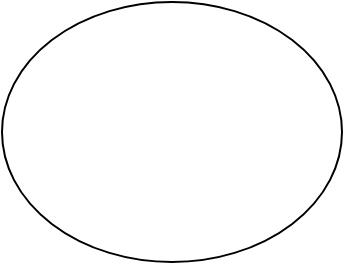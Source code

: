 <mxfile version="21.8.0" type="github">
  <diagram name="第 1 页" id="9w5-ZJL8ofbwCPxaKWPm">
    <mxGraphModel dx="1221" dy="769" grid="1" gridSize="10" guides="1" tooltips="1" connect="1" arrows="1" fold="1" page="1" pageScale="1" pageWidth="827" pageHeight="1169" math="0" shadow="0">
      <root>
        <mxCell id="0" />
        <mxCell id="1" parent="0" />
        <mxCell id="3OinJlyTDjb_Q1BXKrCD-1" value="" style="ellipse;whiteSpace=wrap;html=1;" vertex="1" parent="1">
          <mxGeometry x="60" y="70" width="170" height="130" as="geometry" />
        </mxCell>
      </root>
    </mxGraphModel>
  </diagram>
</mxfile>
